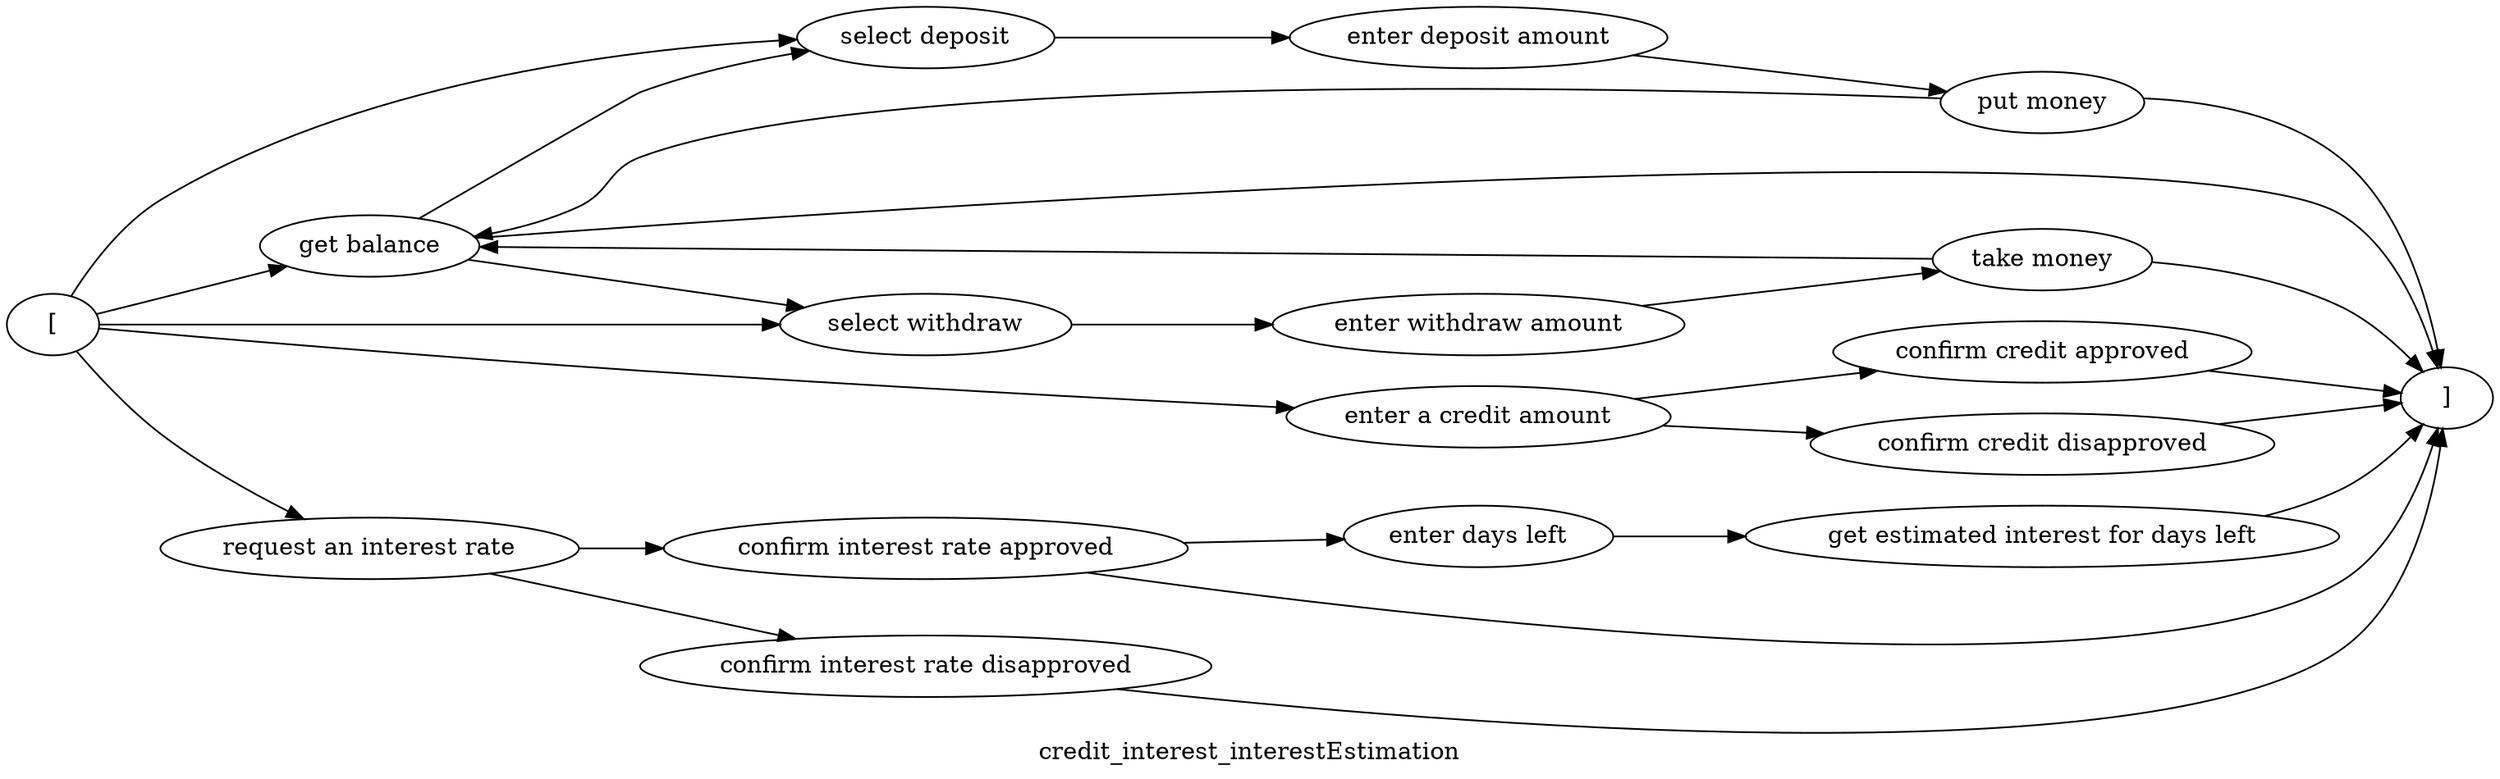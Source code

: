 digraph G {
rankdir = LR
label = "credit_interest_interestEstimation";
esg26_vertex2 -> esg26_vertex1;
esg26_vertex0 -> esg26_vertex2;
esg26_vertex2 -> esg26_vertex3;
esg26_vertex0 -> esg26_vertex3;
esg26_vertex3 -> esg26_vertex4;
esg26_vertex4 -> esg26_vertex5;
esg26_vertex5 -> esg26_vertex1;
esg26_vertex5 -> esg26_vertex2;
esg26_vertex2 -> esg26_vertex6;
esg26_vertex0 -> esg26_vertex6;
esg26_vertex6 -> esg26_vertex7;
esg26_vertex7 -> esg26_vertex8;
esg26_vertex8 -> esg26_vertex1;
esg26_vertex8 -> esg26_vertex2;
esg26_vertex0 -> esg26_vertex9;
esg26_vertex10 -> esg26_vertex1;
esg26_vertex9 -> esg26_vertex10;
esg26_vertex9 -> esg26_vertex11;
esg26_vertex11 -> esg26_vertex1;
esg26_vertex0 -> esg26_vertex12;
esg26_vertex13 -> esg26_vertex1;
esg26_vertex12 -> esg26_vertex13;
esg26_vertex12 -> esg26_vertex14;
esg26_vertex14 -> esg26_vertex1;
esg26_vertex13 -> esg26_vertex15;
esg26_vertex15 -> esg26_vertex16;
esg26_vertex16 -> esg26_vertex1;
esg26_vertex2 [label = "get balance"]
esg26_vertex1 [label = "]"]
esg26_vertex0 [label = "["]
esg26_vertex3 [label = "select deposit"]
esg26_vertex4 [label = "enter deposit amount"]
esg26_vertex5 [label = "put money"]
esg26_vertex6 [label = "select withdraw"]
esg26_vertex7 [label = "enter withdraw amount"]
esg26_vertex8 [label = "take money"]
esg26_vertex9 [label = "enter a credit amount"]
esg26_vertex10 [label = "confirm credit approved"]
esg26_vertex11 [label = "confirm credit disapproved"]
esg26_vertex12 [label = "request an interest rate"]
esg26_vertex13 [label = "confirm interest rate approved"]
esg26_vertex14 [label = "confirm interest rate disapproved"]
esg26_vertex15 [label = "enter days left"]
esg26_vertex16 [label = "get estimated interest for days left"]
}
